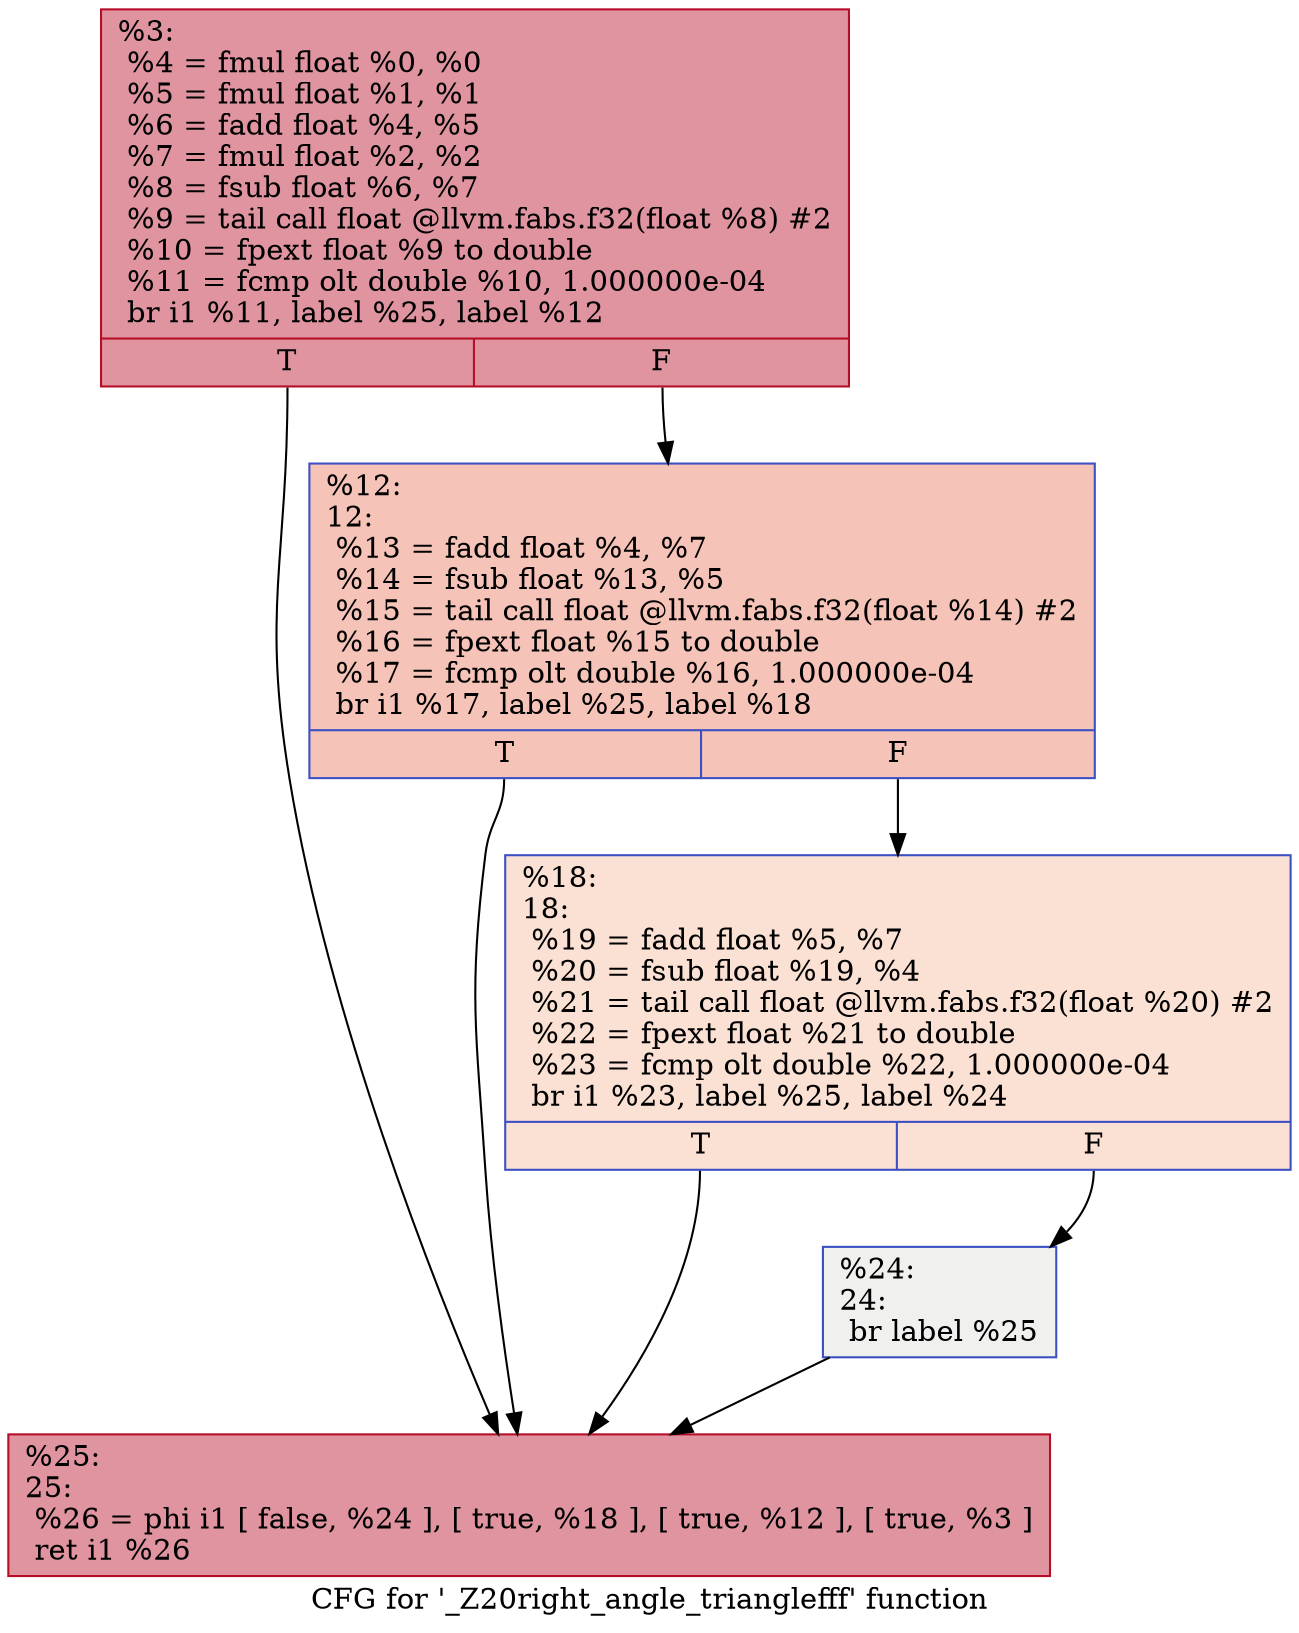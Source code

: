 digraph "CFG for '_Z20right_angle_trianglefff' function" {
	label="CFG for '_Z20right_angle_trianglefff' function";

	Node0x5576881fb700 [shape=record,color="#b70d28ff", style=filled, fillcolor="#b70d2870",label="{%3:\l  %4 = fmul float %0, %0\l  %5 = fmul float %1, %1\l  %6 = fadd float %4, %5\l  %7 = fmul float %2, %2\l  %8 = fsub float %6, %7\l  %9 = tail call float @llvm.fabs.f32(float %8) #2\l  %10 = fpext float %9 to double\l  %11 = fcmp olt double %10, 1.000000e-04\l  br i1 %11, label %25, label %12\l|{<s0>T|<s1>F}}"];
	Node0x5576881fb700:s0 -> Node0x5576881fc7e0;
	Node0x5576881fb700:s1 -> Node0x5576881fc870;
	Node0x5576881fc870 [shape=record,color="#3d50c3ff", style=filled, fillcolor="#e8765c70",label="{%12:\l12:                                               \l  %13 = fadd float %4, %7\l  %14 = fsub float %13, %5\l  %15 = tail call float @llvm.fabs.f32(float %14) #2\l  %16 = fpext float %15 to double\l  %17 = fcmp olt double %16, 1.000000e-04\l  br i1 %17, label %25, label %18\l|{<s0>T|<s1>F}}"];
	Node0x5576881fc870:s0 -> Node0x5576881fc7e0;
	Node0x5576881fc870:s1 -> Node0x5576881fcc50;
	Node0x5576881fcc50 [shape=record,color="#3d50c3ff", style=filled, fillcolor="#f7b99e70",label="{%18:\l18:                                               \l  %19 = fadd float %5, %7\l  %20 = fsub float %19, %4\l  %21 = tail call float @llvm.fabs.f32(float %20) #2\l  %22 = fpext float %21 to double\l  %23 = fcmp olt double %22, 1.000000e-04\l  br i1 %23, label %25, label %24\l|{<s0>T|<s1>F}}"];
	Node0x5576881fcc50:s0 -> Node0x5576881fc7e0;
	Node0x5576881fcc50:s1 -> Node0x5576881fd080;
	Node0x5576881fd080 [shape=record,color="#3d50c3ff", style=filled, fillcolor="#dedcdb70",label="{%24:\l24:                                               \l  br label %25\l}"];
	Node0x5576881fd080 -> Node0x5576881fc7e0;
	Node0x5576881fc7e0 [shape=record,color="#b70d28ff", style=filled, fillcolor="#b70d2870",label="{%25:\l25:                                               \l  %26 = phi i1 [ false, %24 ], [ true, %18 ], [ true, %12 ], [ true, %3 ]\l  ret i1 %26\l}"];
}
